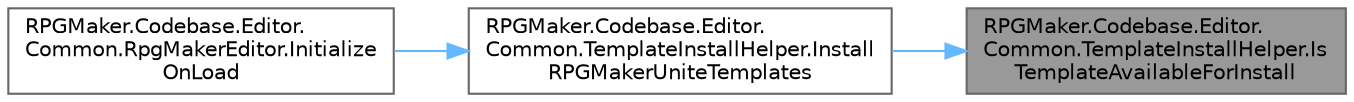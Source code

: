 digraph "RPGMaker.Codebase.Editor.Common.TemplateInstallHelper.IsTemplateAvailableForInstall"
{
 // LATEX_PDF_SIZE
  bgcolor="transparent";
  edge [fontname=Helvetica,fontsize=10,labelfontname=Helvetica,labelfontsize=10];
  node [fontname=Helvetica,fontsize=10,shape=box,height=0.2,width=0.4];
  rankdir="RL";
  Node1 [id="Node000001",label="RPGMaker.Codebase.Editor.\lCommon.TemplateInstallHelper.Is\lTemplateAvailableForInstall",height=0.2,width=0.4,color="gray40", fillcolor="grey60", style="filled", fontcolor="black",tooltip=" "];
  Node1 -> Node2 [id="edge1_Node000001_Node000002",dir="back",color="steelblue1",style="solid",tooltip=" "];
  Node2 [id="Node000002",label="RPGMaker.Codebase.Editor.\lCommon.TemplateInstallHelper.Install\lRPGMakerUniteTemplates",height=0.2,width=0.4,color="grey40", fillcolor="white", style="filled",URL="$da/d68/class_r_p_g_maker_1_1_codebase_1_1_editor_1_1_common_1_1_template_install_helper.html#aa84b06cfa04f5637f2eac7508e482abc",tooltip="テンプレート配置処理/Install template files to Unity"];
  Node2 -> Node3 [id="edge2_Node000002_Node000003",dir="back",color="steelblue1",style="solid",tooltip=" "];
  Node3 [id="Node000003",label="RPGMaker.Codebase.Editor.\lCommon.RpgMakerEditor.Initialize\lOnLoad",height=0.2,width=0.4,color="grey40", fillcolor="white", style="filled",URL="$d9/d53/class_r_p_g_maker_1_1_codebase_1_1_editor_1_1_common_1_1_rpg_maker_editor.html#ae2daf57e53a85da4278ab9fd65469074",tooltip="Unity立ち上げ時の処理"];
}
